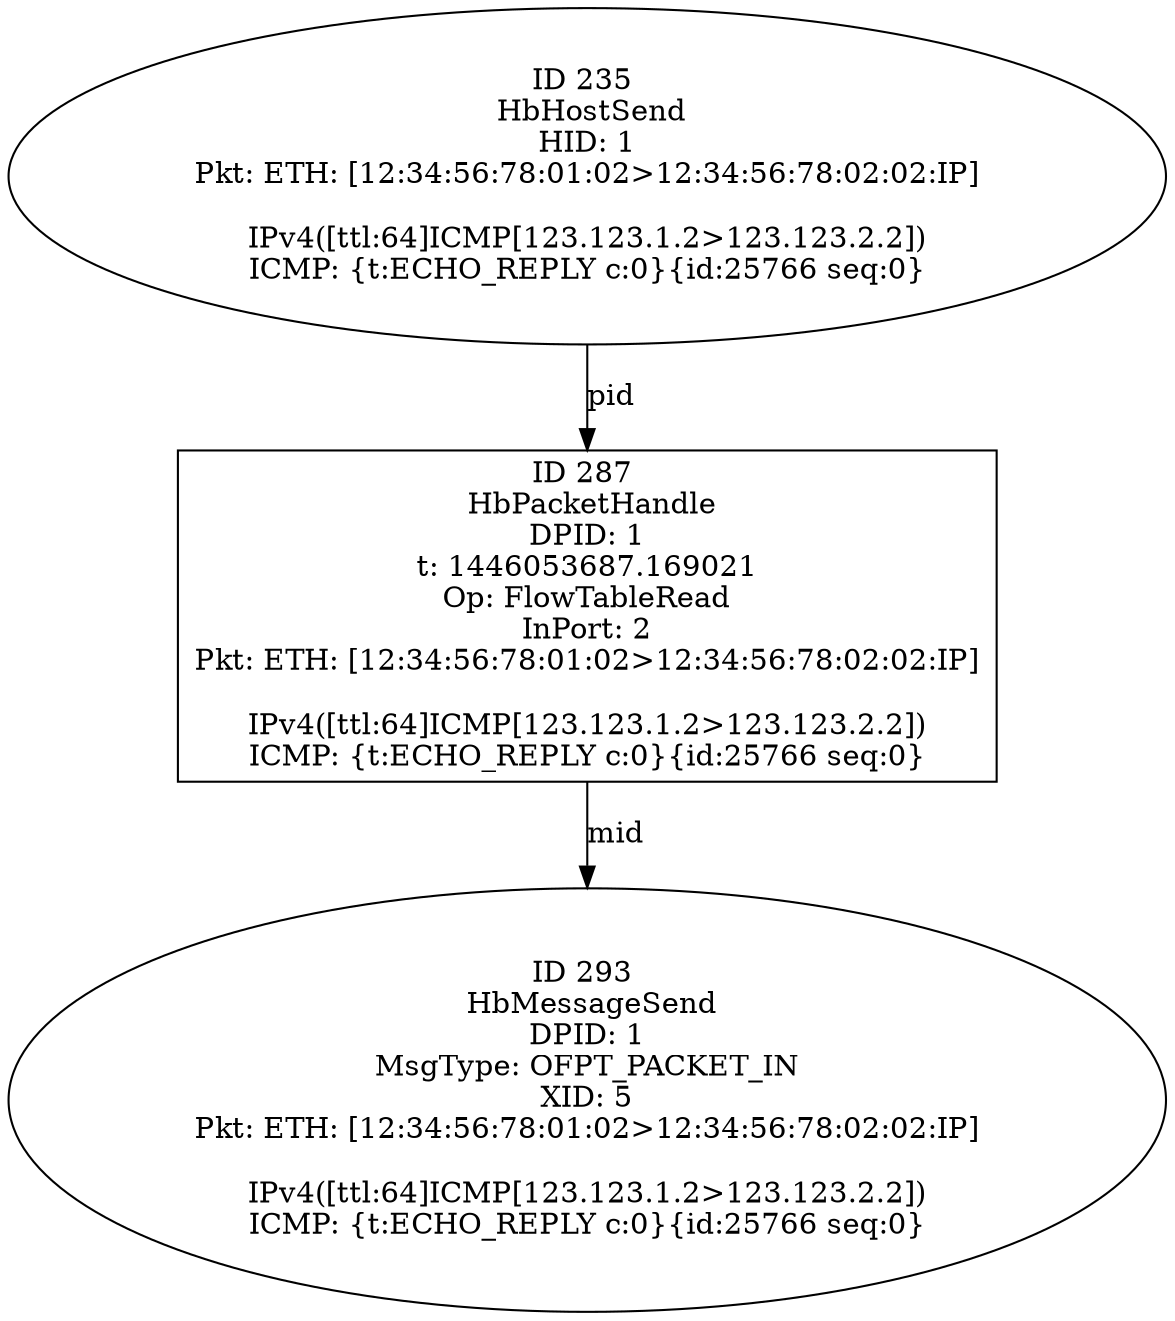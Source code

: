 strict digraph G {
235 [shape=oval, event=<hb_events.HbHostSend object at 0x103a6fd50>, label="ID 235 
 HbHostSend
HID: 1
Pkt: ETH: [12:34:56:78:01:02>12:34:56:78:02:02:IP]

IPv4([ttl:64]ICMP[123.123.1.2>123.123.2.2])
ICMP: {t:ECHO_REPLY c:0}{id:25766 seq:0}"];
293 [shape=oval, event=<hb_events.HbMessageSend object at 0x103a86090>, label="ID 293 
 HbMessageSend
DPID: 1
MsgType: OFPT_PACKET_IN
XID: 5
Pkt: ETH: [12:34:56:78:01:02>12:34:56:78:02:02:IP]

IPv4([ttl:64]ICMP[123.123.1.2>123.123.2.2])
ICMP: {t:ECHO_REPLY c:0}{id:25766 seq:0}"];
287 [shape=box, event=<hb_events.HbPacketHandle object at 0x103a82750>, label="ID 287 
 HbPacketHandle
DPID: 1
t: 1446053687.169021
Op: FlowTableRead
InPort: 2
Pkt: ETH: [12:34:56:78:01:02>12:34:56:78:02:02:IP]

IPv4([ttl:64]ICMP[123.123.1.2>123.123.2.2])
ICMP: {t:ECHO_REPLY c:0}{id:25766 seq:0}"];
235 -> 287  [rel=pid, label=pid];
287 -> 293  [rel=mid, label=mid];
}
